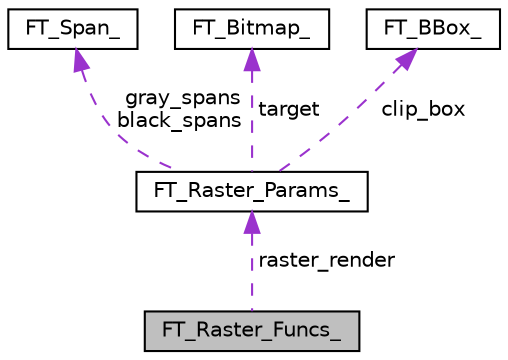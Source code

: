 digraph "FT_Raster_Funcs_"
{
  edge [fontname="Helvetica",fontsize="10",labelfontname="Helvetica",labelfontsize="10"];
  node [fontname="Helvetica",fontsize="10",shape=record];
  Node1 [label="FT_Raster_Funcs_",height=0.2,width=0.4,color="black", fillcolor="grey75", style="filled", fontcolor="black"];
  Node2 -> Node1 [dir="back",color="darkorchid3",fontsize="10",style="dashed",label=" raster_render" ,fontname="Helvetica"];
  Node2 [label="FT_Raster_Params_",height=0.2,width=0.4,color="black", fillcolor="white", style="filled",URL="$struct_f_t___raster___params__.html"];
  Node3 -> Node2 [dir="back",color="darkorchid3",fontsize="10",style="dashed",label=" gray_spans\nblack_spans" ,fontname="Helvetica"];
  Node3 [label="FT_Span_",height=0.2,width=0.4,color="black", fillcolor="white", style="filled",URL="$struct_f_t___span__.html"];
  Node4 -> Node2 [dir="back",color="darkorchid3",fontsize="10",style="dashed",label=" target" ,fontname="Helvetica"];
  Node4 [label="FT_Bitmap_",height=0.2,width=0.4,color="black", fillcolor="white", style="filled",URL="$struct_f_t___bitmap__.html"];
  Node5 -> Node2 [dir="back",color="darkorchid3",fontsize="10",style="dashed",label=" clip_box" ,fontname="Helvetica"];
  Node5 [label="FT_BBox_",height=0.2,width=0.4,color="black", fillcolor="white", style="filled",URL="$struct_f_t___b_box__.html"];
}

